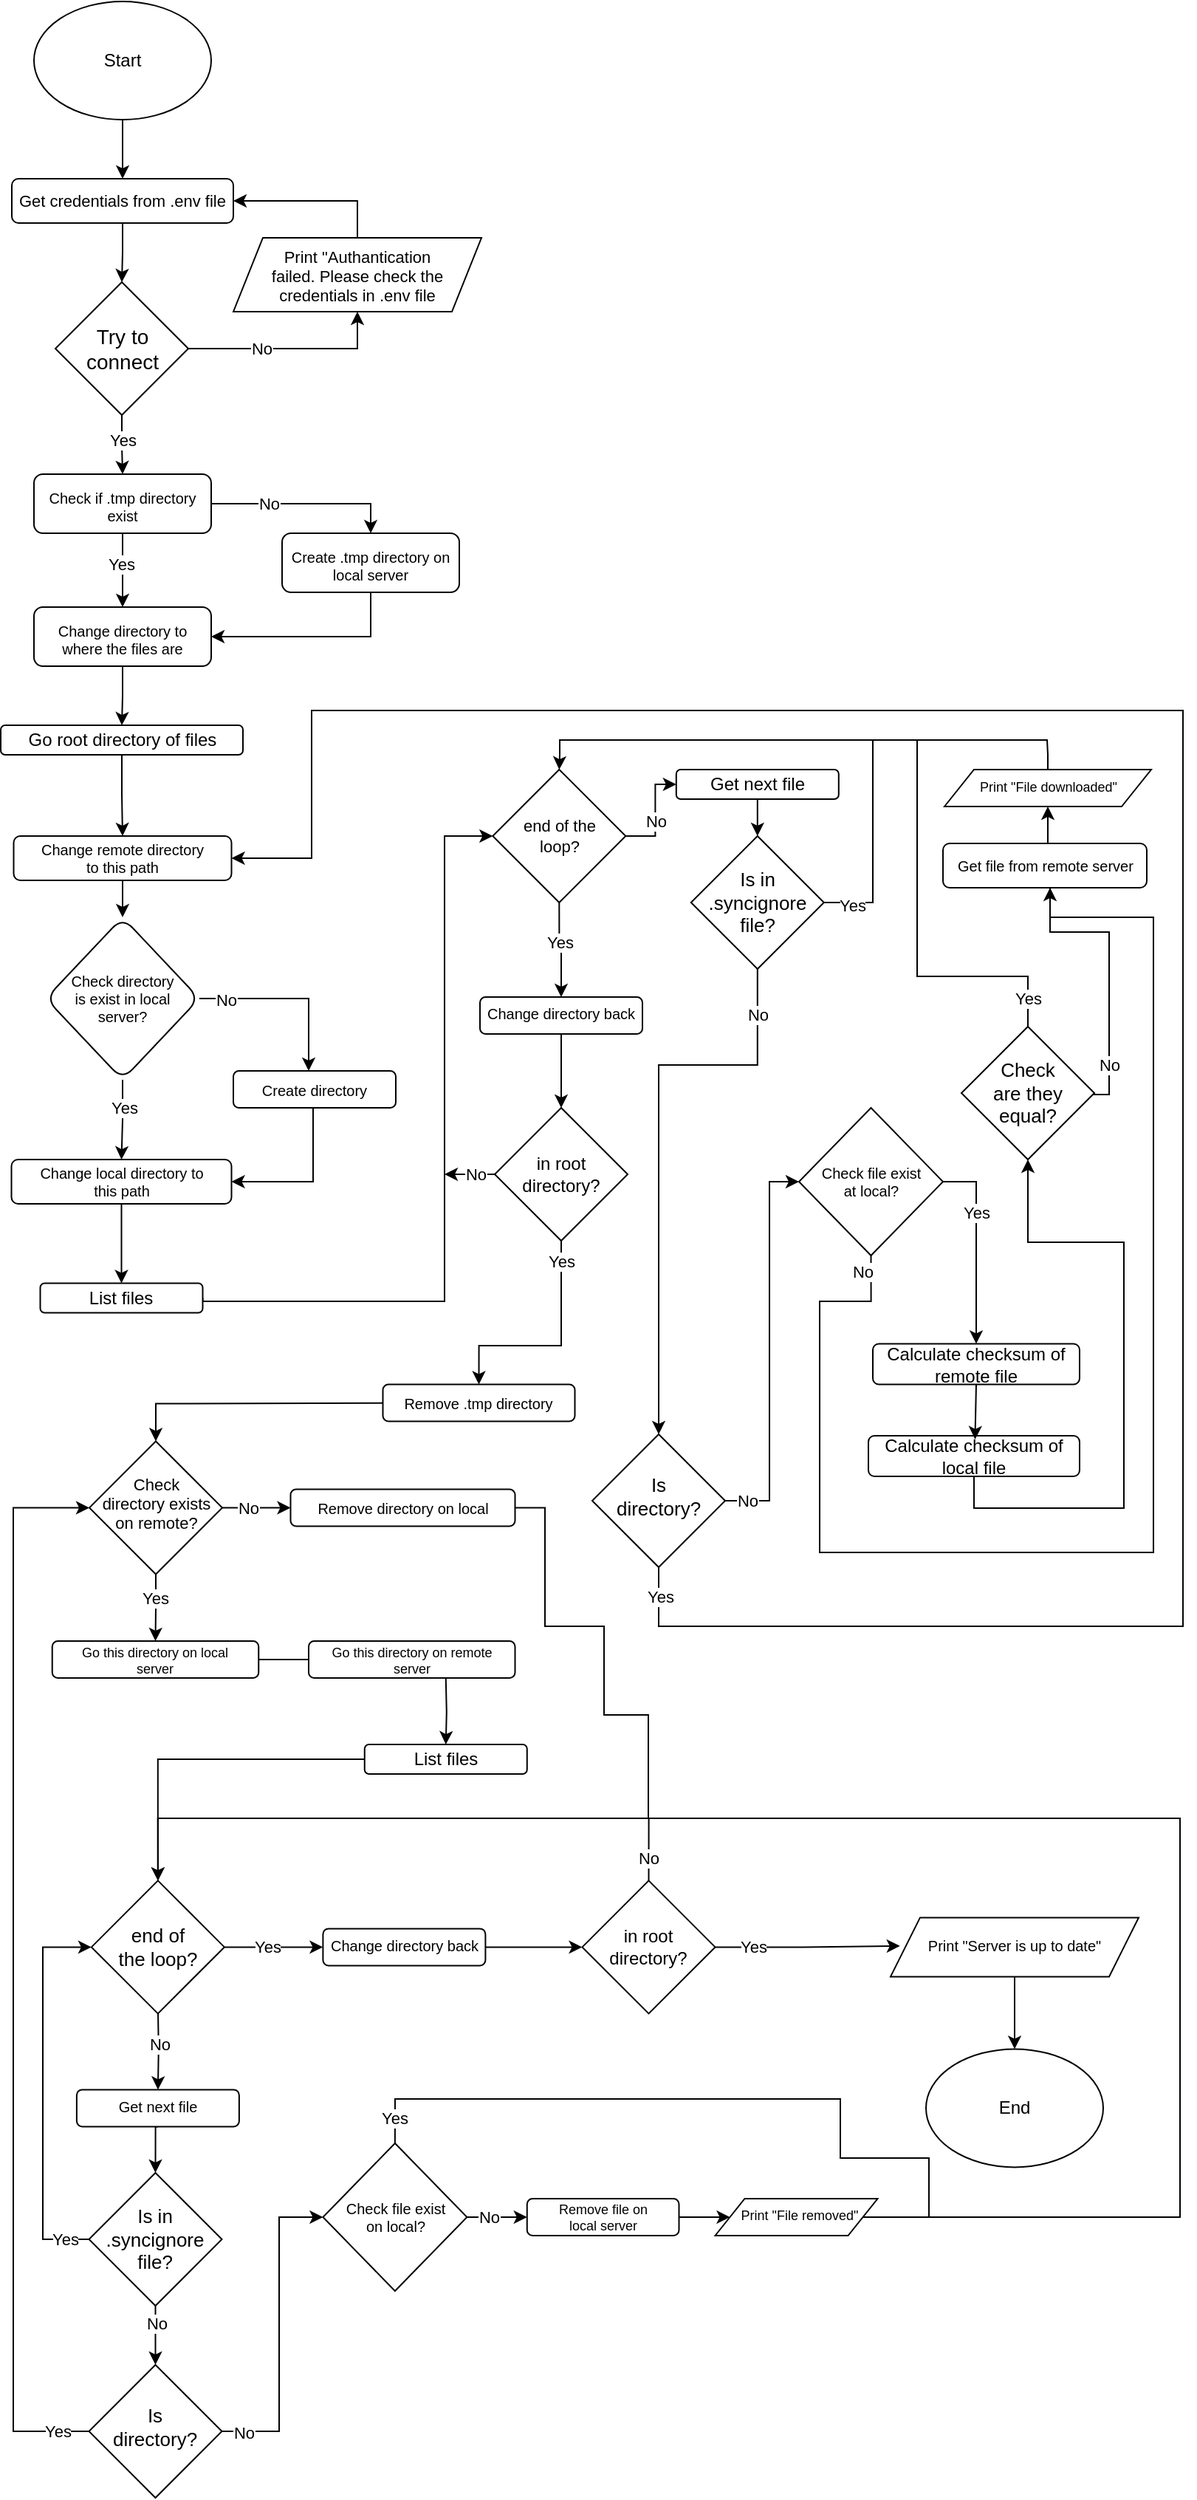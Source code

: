 <mxfile version="23.0.2" type="github">
  <diagram id="C5RBs43oDa-KdzZeNtuy" name="Page-1">
    <mxGraphModel dx="1485" dy="853" grid="1" gridSize="10" guides="1" tooltips="1" connect="1" arrows="1" fold="1" page="1" pageScale="1" pageWidth="827" pageHeight="1169" math="0" shadow="0">
      <root>
        <mxCell id="WIyWlLk6GJQsqaUBKTNV-0" />
        <mxCell id="WIyWlLk6GJQsqaUBKTNV-1" parent="WIyWlLk6GJQsqaUBKTNV-0" />
        <mxCell id="TgfNzg3K9k1XrxcihakO-2" style="edgeStyle=orthogonalEdgeStyle;rounded=0;orthogonalLoop=1;jettySize=auto;html=1;exitX=0.5;exitY=1;exitDx=0;exitDy=0;entryX=0.5;entryY=0;entryDx=0;entryDy=0;" parent="WIyWlLk6GJQsqaUBKTNV-1" source="TgfNzg3K9k1XrxcihakO-0" target="TgfNzg3K9k1XrxcihakO-1" edge="1">
          <mxGeometry relative="1" as="geometry" />
        </mxCell>
        <mxCell id="TgfNzg3K9k1XrxcihakO-0" value="Start" style="ellipse;whiteSpace=wrap;html=1;" parent="WIyWlLk6GJQsqaUBKTNV-1" vertex="1">
          <mxGeometry x="34" y="20" width="120" height="80" as="geometry" />
        </mxCell>
        <mxCell id="TgfNzg3K9k1XrxcihakO-6" style="edgeStyle=orthogonalEdgeStyle;rounded=0;orthogonalLoop=1;jettySize=auto;html=1;exitX=0.5;exitY=1;exitDx=0;exitDy=0;entryX=0.5;entryY=0;entryDx=0;entryDy=0;" parent="WIyWlLk6GJQsqaUBKTNV-1" source="TgfNzg3K9k1XrxcihakO-1" target="TgfNzg3K9k1XrxcihakO-5" edge="1">
          <mxGeometry relative="1" as="geometry" />
        </mxCell>
        <mxCell id="TgfNzg3K9k1XrxcihakO-1" value="Get credentials from .env file" style="rounded=1;whiteSpace=wrap;html=1;fontSize=11;glass=0;strokeWidth=1;shadow=0;" parent="WIyWlLk6GJQsqaUBKTNV-1" vertex="1">
          <mxGeometry x="19" y="140" width="150" height="30" as="geometry" />
        </mxCell>
        <mxCell id="TgfNzg3K9k1XrxcihakO-7" style="edgeStyle=orthogonalEdgeStyle;rounded=0;orthogonalLoop=1;jettySize=auto;html=1;exitX=1;exitY=0.5;exitDx=0;exitDy=0;entryX=0.5;entryY=1;entryDx=0;entryDy=0;" parent="WIyWlLk6GJQsqaUBKTNV-1" source="TgfNzg3K9k1XrxcihakO-5" target="TgfNzg3K9k1XrxcihakO-10" edge="1">
          <mxGeometry relative="1" as="geometry">
            <mxPoint x="193.5" y="285" as="targetPoint" />
          </mxGeometry>
        </mxCell>
        <mxCell id="TgfNzg3K9k1XrxcihakO-9" value="No" style="edgeLabel;html=1;align=center;verticalAlign=middle;resizable=0;points=[];" parent="TgfNzg3K9k1XrxcihakO-7" vertex="1" connectable="0">
          <mxGeometry x="0.013" relative="1" as="geometry">
            <mxPoint x="-21" as="offset" />
          </mxGeometry>
        </mxCell>
        <mxCell id="TgfNzg3K9k1XrxcihakO-17" style="edgeStyle=orthogonalEdgeStyle;rounded=0;orthogonalLoop=1;jettySize=auto;html=1;exitX=0.5;exitY=1;exitDx=0;exitDy=0;entryX=0.5;entryY=0;entryDx=0;entryDy=0;" parent="WIyWlLk6GJQsqaUBKTNV-1" source="TgfNzg3K9k1XrxcihakO-5" target="n75NDWezAnSLOP8QhScl-0" edge="1">
          <mxGeometry relative="1" as="geometry">
            <mxPoint x="187.5" y="350" as="targetPoint" />
          </mxGeometry>
        </mxCell>
        <mxCell id="TgfNzg3K9k1XrxcihakO-82" value="Yes" style="edgeLabel;html=1;align=center;verticalAlign=middle;resizable=0;points=[];" parent="TgfNzg3K9k1XrxcihakO-17" vertex="1" connectable="0">
          <mxGeometry x="-0.227" relative="1" as="geometry">
            <mxPoint y="1" as="offset" />
          </mxGeometry>
        </mxCell>
        <mxCell id="TgfNzg3K9k1XrxcihakO-5" value="Try to connect" style="rhombus;whiteSpace=wrap;html=1;fontSize=14;" parent="WIyWlLk6GJQsqaUBKTNV-1" vertex="1">
          <mxGeometry x="48.5" y="210" width="90" height="90" as="geometry" />
        </mxCell>
        <mxCell id="TgfNzg3K9k1XrxcihakO-11" style="edgeStyle=orthogonalEdgeStyle;rounded=0;orthogonalLoop=1;jettySize=auto;html=1;exitX=0.5;exitY=0;exitDx=0;exitDy=0;entryX=1;entryY=0.5;entryDx=0;entryDy=0;" parent="WIyWlLk6GJQsqaUBKTNV-1" source="TgfNzg3K9k1XrxcihakO-10" target="TgfNzg3K9k1XrxcihakO-1" edge="1">
          <mxGeometry relative="1" as="geometry" />
        </mxCell>
        <mxCell id="TgfNzg3K9k1XrxcihakO-10" value="Print &quot;Authantication failed. Please check the credentials in .env file" style="shape=parallelogram;perimeter=parallelogramPerimeter;fixedSize=1;align=center;fontSize=11;verticalAlign=middle;whiteSpace=wrap;html=1;fontFamily=Helvetica;fontStyle=0;spacingTop=2;spacing=21;" parent="WIyWlLk6GJQsqaUBKTNV-1" vertex="1">
          <mxGeometry x="169" y="180" width="168" height="50" as="geometry" />
        </mxCell>
        <mxCell id="TgfNzg3K9k1XrxcihakO-19" style="edgeStyle=orthogonalEdgeStyle;rounded=0;orthogonalLoop=1;jettySize=auto;html=1;exitX=0.5;exitY=1;exitDx=0;exitDy=0;entryX=0.5;entryY=0;entryDx=0;entryDy=0;" parent="WIyWlLk6GJQsqaUBKTNV-1" source="TgfNzg3K9k1XrxcihakO-16" target="TgfNzg3K9k1XrxcihakO-18" edge="1">
          <mxGeometry relative="1" as="geometry" />
        </mxCell>
        <mxCell id="TgfNzg3K9k1XrxcihakO-16" value="Change directory to where the files are" style="rounded=1;whiteSpace=wrap;html=1;fontSize=10;glass=0;strokeWidth=1;shadow=0;spacingTop=4;spacing=5;" parent="WIyWlLk6GJQsqaUBKTNV-1" vertex="1">
          <mxGeometry x="34" y="430" width="120" height="40" as="geometry" />
        </mxCell>
        <mxCell id="n75NDWezAnSLOP8QhScl-15" value="" style="edgeStyle=orthogonalEdgeStyle;rounded=0;orthogonalLoop=1;jettySize=auto;html=1;entryX=0.5;entryY=0;entryDx=0;entryDy=0;" parent="WIyWlLk6GJQsqaUBKTNV-1" source="TgfNzg3K9k1XrxcihakO-18" target="n75NDWezAnSLOP8QhScl-24" edge="1">
          <mxGeometry relative="1" as="geometry">
            <mxPoint x="237.5" y="580" as="targetPoint" />
          </mxGeometry>
        </mxCell>
        <mxCell id="TgfNzg3K9k1XrxcihakO-18" value="Go root directory of files" style="rounded=1;whiteSpace=wrap;html=1;fontSize=12;glass=0;strokeWidth=1;shadow=0;" parent="WIyWlLk6GJQsqaUBKTNV-1" vertex="1">
          <mxGeometry x="11.5" y="510" width="164" height="20" as="geometry" />
        </mxCell>
        <mxCell id="TgfNzg3K9k1XrxcihakO-42" value="" style="edgeStyle=orthogonalEdgeStyle;rounded=0;orthogonalLoop=1;jettySize=auto;html=1;entryX=0;entryY=0.5;entryDx=0;entryDy=0;exitX=1;exitY=0.5;exitDx=0;exitDy=0;" parent="WIyWlLk6GJQsqaUBKTNV-1" source="ju0kMphm0oXRW3z62JwF-54" target="ju0kMphm0oXRW3z62JwF-53" edge="1">
          <mxGeometry relative="1" as="geometry">
            <mxPoint x="533.43" y="913" as="targetPoint" />
            <mxPoint x="436" y="605" as="sourcePoint" />
          </mxGeometry>
        </mxCell>
        <mxCell id="TgfNzg3K9k1XrxcihakO-84" value="No" style="edgeLabel;html=1;align=center;verticalAlign=middle;resizable=0;points=[];" parent="TgfNzg3K9k1XrxcihakO-42" vertex="1" connectable="0">
          <mxGeometry x="-0.278" y="2" relative="1" as="geometry">
            <mxPoint x="2" y="-5" as="offset" />
          </mxGeometry>
        </mxCell>
        <mxCell id="n75NDWezAnSLOP8QhScl-39" style="edgeStyle=orthogonalEdgeStyle;rounded=0;orthogonalLoop=1;jettySize=auto;html=1;exitX=0.5;exitY=1;exitDx=0;exitDy=0;entryX=0.5;entryY=0;entryDx=0;entryDy=0;" parent="WIyWlLk6GJQsqaUBKTNV-1" source="ju0kMphm0oXRW3z62JwF-54" target="n75NDWezAnSLOP8QhScl-42" edge="1">
          <mxGeometry relative="1" as="geometry">
            <mxPoint x="453.43" y="729" as="targetPoint" />
            <mxPoint x="391" y="650" as="sourcePoint" />
          </mxGeometry>
        </mxCell>
        <mxCell id="n75NDWezAnSLOP8QhScl-40" value="Yes" style="edgeLabel;html=1;align=center;verticalAlign=middle;resizable=0;points=[];" parent="n75NDWezAnSLOP8QhScl-39" vertex="1" connectable="0">
          <mxGeometry x="-0.042" y="1" relative="1" as="geometry">
            <mxPoint x="-1" y="-5" as="offset" />
          </mxGeometry>
        </mxCell>
        <mxCell id="TgfNzg3K9k1XrxcihakO-34" value="End" style="ellipse;whiteSpace=wrap;html=1;" parent="WIyWlLk6GJQsqaUBKTNV-1" vertex="1">
          <mxGeometry x="638" y="1406.19" width="120" height="80" as="geometry" />
        </mxCell>
        <mxCell id="TgfNzg3K9k1XrxcihakO-79" style="edgeStyle=orthogonalEdgeStyle;rounded=0;orthogonalLoop=1;jettySize=auto;html=1;endArrow=none;endFill=0;entryX=1;entryY=0.5;entryDx=0;entryDy=0;exitX=0.5;exitY=0;exitDx=0;exitDy=0;" parent="WIyWlLk6GJQsqaUBKTNV-1" source="ju0kMphm0oXRW3z62JwF-68" edge="1">
          <mxGeometry relative="1" as="geometry">
            <mxPoint x="580.43" y="520" as="targetPoint" />
            <Array as="points">
              <mxPoint x="721" y="530" />
              <mxPoint x="720" y="530" />
              <mxPoint x="720" y="520" />
            </Array>
            <mxPoint x="770" y="520" as="sourcePoint" />
          </mxGeometry>
        </mxCell>
        <mxCell id="ju0kMphm0oXRW3z62JwF-69" style="edgeStyle=orthogonalEdgeStyle;rounded=0;orthogonalLoop=1;jettySize=auto;html=1;exitX=0.5;exitY=0;exitDx=0;exitDy=0;entryX=0.5;entryY=1;entryDx=0;entryDy=0;" edge="1" parent="WIyWlLk6GJQsqaUBKTNV-1" source="TgfNzg3K9k1XrxcihakO-36" target="ju0kMphm0oXRW3z62JwF-68">
          <mxGeometry relative="1" as="geometry" />
        </mxCell>
        <mxCell id="TgfNzg3K9k1XrxcihakO-36" value="Get file from remote server" style="rounded=1;whiteSpace=wrap;html=1;fontSize=10;glass=0;strokeWidth=1;shadow=0;rotation=0;" parent="WIyWlLk6GJQsqaUBKTNV-1" vertex="1">
          <mxGeometry x="649.5" y="590" width="138" height="30" as="geometry" />
        </mxCell>
        <mxCell id="TgfNzg3K9k1XrxcihakO-75" style="edgeStyle=orthogonalEdgeStyle;rounded=0;orthogonalLoop=1;jettySize=auto;html=1;exitX=0.5;exitY=1;exitDx=0;exitDy=0;entryX=0.5;entryY=0;entryDx=0;entryDy=0;" parent="WIyWlLk6GJQsqaUBKTNV-1" source="TgfNzg3K9k1XrxcihakO-89" target="n75NDWezAnSLOP8QhScl-10" edge="1">
          <mxGeometry relative="1" as="geometry">
            <mxPoint x="976" y="931.5" as="sourcePoint" />
            <mxPoint x="462" y="980" as="targetPoint" />
            <Array as="points">
              <mxPoint x="524" y="740" />
              <mxPoint x="457" y="740" />
            </Array>
          </mxGeometry>
        </mxCell>
        <mxCell id="TgfNzg3K9k1XrxcihakO-76" value="No" style="edgeLabel;html=1;align=center;verticalAlign=middle;resizable=0;points=[];" parent="TgfNzg3K9k1XrxcihakO-75" vertex="1" connectable="0">
          <mxGeometry x="-0.037" y="2" relative="1" as="geometry">
            <mxPoint x="65" y="-86" as="offset" />
          </mxGeometry>
        </mxCell>
        <mxCell id="TgfNzg3K9k1XrxcihakO-54" value="Calculate checksum of remote file" style="rounded=1;whiteSpace=wrap;html=1;fontSize=12;glass=0;strokeWidth=1;shadow=0;spacing=1;verticalAlign=middle;" parent="WIyWlLk6GJQsqaUBKTNV-1" vertex="1">
          <mxGeometry x="602" y="928.75" width="140" height="27.5" as="geometry" />
        </mxCell>
        <mxCell id="TgfNzg3K9k1XrxcihakO-65" style="edgeStyle=orthogonalEdgeStyle;rounded=0;orthogonalLoop=1;jettySize=auto;html=1;entryX=0.5;entryY=1;entryDx=0;entryDy=0;exitX=0.5;exitY=1;exitDx=0;exitDy=0;" parent="WIyWlLk6GJQsqaUBKTNV-1" source="TgfNzg3K9k1XrxcihakO-85" target="TgfNzg3K9k1XrxcihakO-60" edge="1">
          <mxGeometry relative="1" as="geometry">
            <mxPoint x="985.42" y="899" as="sourcePoint" />
            <Array as="points">
              <mxPoint x="671" y="1040" />
              <mxPoint x="772" y="1040" />
              <mxPoint x="772" y="860" />
              <mxPoint x="707" y="860" />
            </Array>
          </mxGeometry>
        </mxCell>
        <mxCell id="TgfNzg3K9k1XrxcihakO-62" style="edgeStyle=orthogonalEdgeStyle;rounded=0;orthogonalLoop=1;jettySize=auto;html=1;exitX=0.5;exitY=0;exitDx=0;exitDy=0;endArrow=none;endFill=0;" parent="WIyWlLk6GJQsqaUBKTNV-1" source="TgfNzg3K9k1XrxcihakO-60" edge="1">
          <mxGeometry relative="1" as="geometry">
            <mxPoint x="451" y="520" as="targetPoint" />
            <Array as="points">
              <mxPoint x="707" y="680" />
              <mxPoint x="632" y="680" />
              <mxPoint x="632" y="520" />
            </Array>
          </mxGeometry>
        </mxCell>
        <mxCell id="n75NDWezAnSLOP8QhScl-38" value="Yes" style="edgeLabel;html=1;align=center;verticalAlign=middle;resizable=0;points=[];" parent="TgfNzg3K9k1XrxcihakO-62" vertex="1" connectable="0">
          <mxGeometry x="-0.843" y="-1" relative="1" as="geometry">
            <mxPoint x="1" y="16" as="offset" />
          </mxGeometry>
        </mxCell>
        <mxCell id="TgfNzg3K9k1XrxcihakO-66" style="edgeStyle=orthogonalEdgeStyle;rounded=0;orthogonalLoop=1;jettySize=auto;html=1;exitX=1;exitY=0.5;exitDx=0;exitDy=0;" parent="WIyWlLk6GJQsqaUBKTNV-1" source="TgfNzg3K9k1XrxcihakO-60" edge="1">
          <mxGeometry relative="1" as="geometry">
            <mxPoint x="722" y="620" as="targetPoint" />
            <Array as="points">
              <mxPoint x="752" y="760" />
              <mxPoint x="762" y="760" />
              <mxPoint x="762" y="650" />
              <mxPoint x="722" y="650" />
            </Array>
          </mxGeometry>
        </mxCell>
        <mxCell id="TgfNzg3K9k1XrxcihakO-67" value="No" style="edgeLabel;html=1;align=center;verticalAlign=middle;resizable=0;points=[];" parent="TgfNzg3K9k1XrxcihakO-66" vertex="1" connectable="0">
          <mxGeometry x="-0.292" y="-1" relative="1" as="geometry">
            <mxPoint x="-1" y="36" as="offset" />
          </mxGeometry>
        </mxCell>
        <mxCell id="TgfNzg3K9k1XrxcihakO-60" value="Check are they equal?" style="rhombus;whiteSpace=wrap;html=1;fontSize=13;spacing=18;" parent="WIyWlLk6GJQsqaUBKTNV-1" vertex="1">
          <mxGeometry x="662.0" y="714" width="90" height="90" as="geometry" />
        </mxCell>
        <mxCell id="TgfNzg3K9k1XrxcihakO-74" style="edgeStyle=orthogonalEdgeStyle;rounded=0;orthogonalLoop=1;jettySize=auto;html=1;exitX=1;exitY=0.5;exitDx=0;exitDy=0;entryX=0.5;entryY=0;entryDx=0;entryDy=0;" parent="WIyWlLk6GJQsqaUBKTNV-1" source="TgfNzg3K9k1XrxcihakO-71" target="TgfNzg3K9k1XrxcihakO-54" edge="1">
          <mxGeometry relative="1" as="geometry">
            <Array as="points">
              <mxPoint x="672" y="819" />
            </Array>
            <mxPoint x="692" y="910" as="targetPoint" />
          </mxGeometry>
        </mxCell>
        <mxCell id="TgfNzg3K9k1XrxcihakO-77" value="Yes" style="edgeLabel;html=1;align=center;verticalAlign=middle;resizable=0;points=[];" parent="TgfNzg3K9k1XrxcihakO-74" vertex="1" connectable="0">
          <mxGeometry x="-0.274" relative="1" as="geometry">
            <mxPoint y="-5" as="offset" />
          </mxGeometry>
        </mxCell>
        <mxCell id="TgfNzg3K9k1XrxcihakO-80" style="edgeStyle=orthogonalEdgeStyle;rounded=0;orthogonalLoop=1;jettySize=auto;html=1;exitX=0.5;exitY=1;exitDx=0;exitDy=0;endArrow=none;endFill=0;entryX=0.5;entryY=1;entryDx=0;entryDy=0;" parent="WIyWlLk6GJQsqaUBKTNV-1" source="TgfNzg3K9k1XrxcihakO-71" target="TgfNzg3K9k1XrxcihakO-36" edge="1">
          <mxGeometry relative="1" as="geometry">
            <mxPoint x="710" y="650" as="targetPoint" />
            <mxPoint x="1023.42" y="1056.5" as="sourcePoint" />
            <Array as="points">
              <mxPoint x="601" y="900" />
              <mxPoint x="566" y="900" />
              <mxPoint x="566" y="1070" />
              <mxPoint x="792" y="1070" />
              <mxPoint x="792" y="640" />
              <mxPoint x="722" y="640" />
            </Array>
          </mxGeometry>
        </mxCell>
        <mxCell id="TgfNzg3K9k1XrxcihakO-81" value="No" style="edgeLabel;html=1;align=center;verticalAlign=middle;resizable=0;points=[];rotation=0;" parent="TgfNzg3K9k1XrxcihakO-80" vertex="1" connectable="0">
          <mxGeometry x="-0.4" y="1" relative="1" as="geometry">
            <mxPoint x="-31" y="-189" as="offset" />
          </mxGeometry>
        </mxCell>
        <mxCell id="TgfNzg3K9k1XrxcihakO-71" value="Check file exist at local?" style="rhombus;whiteSpace=wrap;html=1;fontSize=10;spacing=13;" parent="WIyWlLk6GJQsqaUBKTNV-1" vertex="1">
          <mxGeometry x="552.0" y="769" width="97.5" height="100" as="geometry" />
        </mxCell>
        <mxCell id="TgfNzg3K9k1XrxcihakO-85" value="Calculate checksum of local file" style="rounded=1;whiteSpace=wrap;html=1;fontSize=12;glass=0;strokeWidth=1;shadow=0;spacing=1;verticalAlign=middle;" parent="WIyWlLk6GJQsqaUBKTNV-1" vertex="1">
          <mxGeometry x="599" y="991" width="143" height="27.5" as="geometry" />
        </mxCell>
        <mxCell id="n75NDWezAnSLOP8QhScl-46" style="edgeStyle=orthogonalEdgeStyle;rounded=0;orthogonalLoop=1;jettySize=auto;html=1;exitX=1;exitY=0.5;exitDx=0;exitDy=0;entryX=0.5;entryY=0;entryDx=0;entryDy=0;" parent="WIyWlLk6GJQsqaUBKTNV-1" source="TgfNzg3K9k1XrxcihakO-89" target="ju0kMphm0oXRW3z62JwF-54" edge="1">
          <mxGeometry relative="1" as="geometry">
            <mxPoint x="320" y="520" as="targetPoint" />
            <Array as="points">
              <mxPoint x="602" y="630" />
              <mxPoint x="602" y="520" />
              <mxPoint x="390" y="520" />
              <mxPoint x="390" y="530" />
              <mxPoint x="390" y="530" />
            </Array>
          </mxGeometry>
        </mxCell>
        <mxCell id="n75NDWezAnSLOP8QhScl-47" value="Yes" style="edgeLabel;html=1;align=center;verticalAlign=middle;resizable=0;points=[];" parent="n75NDWezAnSLOP8QhScl-46" vertex="1" connectable="0">
          <mxGeometry x="-0.777" relative="1" as="geometry">
            <mxPoint x="-14" y="11" as="offset" />
          </mxGeometry>
        </mxCell>
        <mxCell id="TgfNzg3K9k1XrxcihakO-89" value="Is in .syncignore file?" style="rhombus;whiteSpace=wrap;html=1;fontSize=13;spacing=18;" parent="WIyWlLk6GJQsqaUBKTNV-1" vertex="1">
          <mxGeometry x="478.9" y="585" width="90" height="90" as="geometry" />
        </mxCell>
        <mxCell id="n75NDWezAnSLOP8QhScl-2" style="edgeStyle=orthogonalEdgeStyle;rounded=0;orthogonalLoop=1;jettySize=auto;html=1;exitX=1;exitY=0.5;exitDx=0;exitDy=0;entryX=0.5;entryY=0;entryDx=0;entryDy=0;" parent="WIyWlLk6GJQsqaUBKTNV-1" source="n75NDWezAnSLOP8QhScl-0" target="n75NDWezAnSLOP8QhScl-1" edge="1">
          <mxGeometry relative="1" as="geometry" />
        </mxCell>
        <mxCell id="n75NDWezAnSLOP8QhScl-4" value="No" style="edgeLabel;html=1;align=center;verticalAlign=middle;resizable=0;points=[];" parent="n75NDWezAnSLOP8QhScl-2" vertex="1" connectable="0">
          <mxGeometry x="-0.039" y="-1" relative="1" as="geometry">
            <mxPoint x="-23" y="-1" as="offset" />
          </mxGeometry>
        </mxCell>
        <mxCell id="n75NDWezAnSLOP8QhScl-5" style="edgeStyle=orthogonalEdgeStyle;rounded=0;orthogonalLoop=1;jettySize=auto;html=1;exitX=0.5;exitY=1;exitDx=0;exitDy=0;entryX=0.5;entryY=0;entryDx=0;entryDy=0;" parent="WIyWlLk6GJQsqaUBKTNV-1" source="n75NDWezAnSLOP8QhScl-0" target="TgfNzg3K9k1XrxcihakO-16" edge="1">
          <mxGeometry relative="1" as="geometry" />
        </mxCell>
        <mxCell id="n75NDWezAnSLOP8QhScl-6" value="Yes" style="edgeLabel;html=1;align=center;verticalAlign=middle;resizable=0;points=[];" parent="n75NDWezAnSLOP8QhScl-5" vertex="1" connectable="0">
          <mxGeometry x="-0.152" y="2" relative="1" as="geometry">
            <mxPoint x="-3" as="offset" />
          </mxGeometry>
        </mxCell>
        <mxCell id="n75NDWezAnSLOP8QhScl-0" value="Check if .tmp directory exist" style="rounded=1;whiteSpace=wrap;html=1;fontSize=10;glass=0;strokeWidth=1;shadow=0;spacingTop=4;spacing=5;" parent="WIyWlLk6GJQsqaUBKTNV-1" vertex="1">
          <mxGeometry x="34" y="340" width="120" height="40" as="geometry" />
        </mxCell>
        <mxCell id="n75NDWezAnSLOP8QhScl-3" style="edgeStyle=orthogonalEdgeStyle;rounded=0;orthogonalLoop=1;jettySize=auto;html=1;exitX=0.5;exitY=1;exitDx=0;exitDy=0;entryX=1;entryY=0.5;entryDx=0;entryDy=0;" parent="WIyWlLk6GJQsqaUBKTNV-1" source="n75NDWezAnSLOP8QhScl-1" target="TgfNzg3K9k1XrxcihakO-16" edge="1">
          <mxGeometry relative="1" as="geometry">
            <Array as="points">
              <mxPoint x="262" y="450" />
            </Array>
          </mxGeometry>
        </mxCell>
        <mxCell id="n75NDWezAnSLOP8QhScl-1" value="Create .tmp directory on local server" style="rounded=1;whiteSpace=wrap;html=1;fontSize=10;glass=0;strokeWidth=1;shadow=0;spacingTop=4;spacing=5;" parent="WIyWlLk6GJQsqaUBKTNV-1" vertex="1">
          <mxGeometry x="202" y="380" width="120" height="40" as="geometry" />
        </mxCell>
        <mxCell id="n75NDWezAnSLOP8QhScl-8" style="edgeStyle=orthogonalEdgeStyle;rounded=0;orthogonalLoop=1;jettySize=auto;html=1;exitX=0.5;exitY=1;exitDx=0;exitDy=0;entryX=0.5;entryY=0;entryDx=0;entryDy=0;" parent="WIyWlLk6GJQsqaUBKTNV-1" source="n75NDWezAnSLOP8QhScl-7" target="TgfNzg3K9k1XrxcihakO-34" edge="1">
          <mxGeometry relative="1" as="geometry">
            <Array as="points" />
          </mxGeometry>
        </mxCell>
        <mxCell id="n75NDWezAnSLOP8QhScl-7" value="Print &quot;Server is up to date&quot;" style="shape=parallelogram;perimeter=parallelogramPerimeter;fixedSize=1;align=center;fontSize=10;verticalAlign=middle;whiteSpace=wrap;html=1;fontFamily=Helvetica;fontStyle=0;spacingTop=2;spacing=21;spacingBottom=4;" parent="WIyWlLk6GJQsqaUBKTNV-1" vertex="1">
          <mxGeometry x="614" y="1317.19" width="168" height="40" as="geometry" />
        </mxCell>
        <mxCell id="n75NDWezAnSLOP8QhScl-33" style="edgeStyle=orthogonalEdgeStyle;rounded=0;orthogonalLoop=1;jettySize=auto;html=1;entryX=1;entryY=0.5;entryDx=0;entryDy=0;exitX=0.5;exitY=1;exitDx=0;exitDy=0;" parent="WIyWlLk6GJQsqaUBKTNV-1" source="n75NDWezAnSLOP8QhScl-10" target="n75NDWezAnSLOP8QhScl-24" edge="1">
          <mxGeometry relative="1" as="geometry">
            <Array as="points">
              <mxPoint x="457" y="1120" />
              <mxPoint x="812" y="1120" />
              <mxPoint x="812" y="500" />
              <mxPoint x="222" y="500" />
              <mxPoint x="222" y="600" />
            </Array>
            <mxPoint x="492" y="1120" as="sourcePoint" />
          </mxGeometry>
        </mxCell>
        <mxCell id="n75NDWezAnSLOP8QhScl-37" value="Yes" style="edgeLabel;html=1;align=center;verticalAlign=middle;resizable=0;points=[];" parent="n75NDWezAnSLOP8QhScl-33" vertex="1" connectable="0">
          <mxGeometry x="-0.953" relative="1" as="geometry">
            <mxPoint x="-1" y="-20" as="offset" />
          </mxGeometry>
        </mxCell>
        <mxCell id="n75NDWezAnSLOP8QhScl-10" value="Is directory?" style="rhombus;whiteSpace=wrap;html=1;fontSize=13;spacing=18;spacingBottom=6;" parent="WIyWlLk6GJQsqaUBKTNV-1" vertex="1">
          <mxGeometry x="412.0" y="990" width="90" height="90" as="geometry" />
        </mxCell>
        <mxCell id="n75NDWezAnSLOP8QhScl-11" style="edgeStyle=orthogonalEdgeStyle;rounded=0;orthogonalLoop=1;jettySize=auto;html=1;exitX=1;exitY=0.5;exitDx=0;exitDy=0;entryX=0;entryY=0.5;entryDx=0;entryDy=0;" parent="WIyWlLk6GJQsqaUBKTNV-1" source="n75NDWezAnSLOP8QhScl-10" target="TgfNzg3K9k1XrxcihakO-71" edge="1">
          <mxGeometry relative="1" as="geometry">
            <mxPoint x="486" y="1024.5" as="sourcePoint" />
            <mxPoint x="542" y="818.5" as="targetPoint" />
            <Array as="points">
              <mxPoint x="532" y="1035" />
              <mxPoint x="532" y="819" />
            </Array>
          </mxGeometry>
        </mxCell>
        <mxCell id="n75NDWezAnSLOP8QhScl-12" value="No" style="edgeLabel;html=1;align=center;verticalAlign=middle;resizable=0;points=[];" parent="n75NDWezAnSLOP8QhScl-11" vertex="1" connectable="0">
          <mxGeometry x="-0.668" y="-1" relative="1" as="geometry">
            <mxPoint x="-16" y="14" as="offset" />
          </mxGeometry>
        </mxCell>
        <mxCell id="n75NDWezAnSLOP8QhScl-18" value="" style="edgeStyle=orthogonalEdgeStyle;rounded=0;orthogonalLoop=1;jettySize=auto;html=1;" parent="WIyWlLk6GJQsqaUBKTNV-1" source="n75NDWezAnSLOP8QhScl-14" target="n75NDWezAnSLOP8QhScl-17" edge="1">
          <mxGeometry relative="1" as="geometry">
            <Array as="points">
              <mxPoint x="220" y="695" />
            </Array>
          </mxGeometry>
        </mxCell>
        <mxCell id="n75NDWezAnSLOP8QhScl-23" value="No" style="edgeLabel;html=1;align=center;verticalAlign=middle;resizable=0;points=[];" parent="n75NDWezAnSLOP8QhScl-18" vertex="1" connectable="0">
          <mxGeometry x="-0.26" y="-2" relative="1" as="geometry">
            <mxPoint x="-28" y="-1" as="offset" />
          </mxGeometry>
        </mxCell>
        <mxCell id="n75NDWezAnSLOP8QhScl-14" value="Check directory is exist in local server?" style="rhombus;whiteSpace=wrap;html=1;rounded=1;glass=0;strokeWidth=1;shadow=0;fontSize=10;spacing=15;" parent="WIyWlLk6GJQsqaUBKTNV-1" vertex="1">
          <mxGeometry x="42" y="640" width="104" height="110" as="geometry" />
        </mxCell>
        <mxCell id="n75NDWezAnSLOP8QhScl-26" style="edgeStyle=orthogonalEdgeStyle;rounded=0;orthogonalLoop=1;jettySize=auto;html=1;entryX=1;entryY=0.5;entryDx=0;entryDy=0;exitX=0.5;exitY=1;exitDx=0;exitDy=0;" parent="WIyWlLk6GJQsqaUBKTNV-1" source="n75NDWezAnSLOP8QhScl-17" target="n75NDWezAnSLOP8QhScl-21" edge="1">
          <mxGeometry relative="1" as="geometry">
            <Array as="points">
              <mxPoint x="223" y="819" />
            </Array>
          </mxGeometry>
        </mxCell>
        <mxCell id="n75NDWezAnSLOP8QhScl-17" value="Create directory" style="whiteSpace=wrap;html=1;fontSize=10;rounded=1;glass=0;strokeWidth=1;shadow=0;spacing=15;" parent="WIyWlLk6GJQsqaUBKTNV-1" vertex="1">
          <mxGeometry x="169" y="744" width="110" height="25" as="geometry" />
        </mxCell>
        <mxCell id="n75NDWezAnSLOP8QhScl-22" style="edgeStyle=orthogonalEdgeStyle;rounded=0;orthogonalLoop=1;jettySize=auto;html=1;exitX=0.5;exitY=1;exitDx=0;exitDy=0;entryX=0.5;entryY=0;entryDx=0;entryDy=0;" parent="WIyWlLk6GJQsqaUBKTNV-1" source="n75NDWezAnSLOP8QhScl-14" target="n75NDWezAnSLOP8QhScl-21" edge="1">
          <mxGeometry relative="1" as="geometry">
            <mxPoint x="216" y="855" as="sourcePoint" />
          </mxGeometry>
        </mxCell>
        <mxCell id="n75NDWezAnSLOP8QhScl-27" value="Yes" style="edgeLabel;html=1;align=center;verticalAlign=middle;resizable=0;points=[];" parent="n75NDWezAnSLOP8QhScl-22" vertex="1" connectable="0">
          <mxGeometry x="-0.328" y="1" relative="1" as="geometry">
            <mxPoint as="offset" />
          </mxGeometry>
        </mxCell>
        <mxCell id="n75NDWezAnSLOP8QhScl-30" style="edgeStyle=orthogonalEdgeStyle;rounded=0;orthogonalLoop=1;jettySize=auto;html=1;exitX=0.5;exitY=1;exitDx=0;exitDy=0;entryX=0.5;entryY=0;entryDx=0;entryDy=0;" parent="WIyWlLk6GJQsqaUBKTNV-1" source="n75NDWezAnSLOP8QhScl-21" target="n75NDWezAnSLOP8QhScl-28" edge="1">
          <mxGeometry relative="1" as="geometry" />
        </mxCell>
        <mxCell id="n75NDWezAnSLOP8QhScl-21" value="Change local directory to this path" style="whiteSpace=wrap;html=1;fontSize=10;rounded=1;glass=0;strokeWidth=1;shadow=0;spacing=15;" parent="WIyWlLk6GJQsqaUBKTNV-1" vertex="1">
          <mxGeometry x="18.75" y="804" width="149" height="30" as="geometry" />
        </mxCell>
        <mxCell id="n75NDWezAnSLOP8QhScl-25" style="edgeStyle=orthogonalEdgeStyle;rounded=0;orthogonalLoop=1;jettySize=auto;html=1;exitX=0.5;exitY=1;exitDx=0;exitDy=0;entryX=0.5;entryY=0;entryDx=0;entryDy=0;" parent="WIyWlLk6GJQsqaUBKTNV-1" source="n75NDWezAnSLOP8QhScl-24" target="n75NDWezAnSLOP8QhScl-14" edge="1">
          <mxGeometry relative="1" as="geometry" />
        </mxCell>
        <mxCell id="n75NDWezAnSLOP8QhScl-24" value="Change remote directory to this path" style="whiteSpace=wrap;html=1;fontSize=10;rounded=1;glass=0;strokeWidth=1;shadow=0;spacing=15;" parent="WIyWlLk6GJQsqaUBKTNV-1" vertex="1">
          <mxGeometry x="20.25" y="585" width="147.5" height="30" as="geometry" />
        </mxCell>
        <mxCell id="n75NDWezAnSLOP8QhScl-31" style="edgeStyle=orthogonalEdgeStyle;rounded=0;orthogonalLoop=1;jettySize=auto;html=1;entryX=0;entryY=0.5;entryDx=0;entryDy=0;exitX=1;exitY=0.5;exitDx=0;exitDy=0;" parent="WIyWlLk6GJQsqaUBKTNV-1" source="n75NDWezAnSLOP8QhScl-28" target="ju0kMphm0oXRW3z62JwF-54" edge="1">
          <mxGeometry relative="1" as="geometry">
            <mxPoint x="182" y="880" as="sourcePoint" />
            <mxPoint x="346" y="605" as="targetPoint" />
            <Array as="points">
              <mxPoint x="148" y="900" />
              <mxPoint x="312" y="900" />
              <mxPoint x="312" y="585" />
            </Array>
          </mxGeometry>
        </mxCell>
        <mxCell id="n75NDWezAnSLOP8QhScl-28" value="List files" style="rounded=1;whiteSpace=wrap;html=1;fontSize=12;glass=0;strokeWidth=1;shadow=0;" parent="WIyWlLk6GJQsqaUBKTNV-1" vertex="1">
          <mxGeometry x="38.25" y="887.75" width="110" height="20" as="geometry" />
        </mxCell>
        <mxCell id="n75NDWezAnSLOP8QhScl-35" style="edgeStyle=orthogonalEdgeStyle;rounded=0;orthogonalLoop=1;jettySize=auto;html=1;exitX=0.5;exitY=1;exitDx=0;exitDy=0;entryX=0.5;entryY=0;entryDx=0;entryDy=0;" parent="WIyWlLk6GJQsqaUBKTNV-1" source="n75NDWezAnSLOP8QhScl-34" target="ju0kMphm0oXRW3z62JwF-0" edge="1">
          <mxGeometry relative="1" as="geometry">
            <mxPoint x="320" y="980" as="targetPoint" />
            <Array as="points">
              <mxPoint x="391" y="930" />
              <mxPoint x="335" y="930" />
            </Array>
          </mxGeometry>
        </mxCell>
        <mxCell id="n75NDWezAnSLOP8QhScl-36" value="Yes" style="edgeLabel;html=1;align=center;verticalAlign=middle;resizable=0;points=[];" parent="n75NDWezAnSLOP8QhScl-35" vertex="1" connectable="0">
          <mxGeometry x="-0.2" relative="1" as="geometry">
            <mxPoint y="-47" as="offset" />
          </mxGeometry>
        </mxCell>
        <mxCell id="n75NDWezAnSLOP8QhScl-48" style="edgeStyle=orthogonalEdgeStyle;rounded=0;orthogonalLoop=1;jettySize=auto;html=1;exitX=0;exitY=0.5;exitDx=0;exitDy=0;endArrow=classic;endFill=1;" parent="WIyWlLk6GJQsqaUBKTNV-1" source="n75NDWezAnSLOP8QhScl-34" edge="1">
          <mxGeometry relative="1" as="geometry">
            <mxPoint x="312" y="814" as="targetPoint" />
          </mxGeometry>
        </mxCell>
        <mxCell id="n75NDWezAnSLOP8QhScl-49" value="No" style="edgeLabel;html=1;align=center;verticalAlign=middle;resizable=0;points=[];" parent="n75NDWezAnSLOP8QhScl-48" vertex="1" connectable="0">
          <mxGeometry x="-0.124" y="1" relative="1" as="geometry">
            <mxPoint x="2" y="-1" as="offset" />
          </mxGeometry>
        </mxCell>
        <mxCell id="n75NDWezAnSLOP8QhScl-34" value="in root directory?" style="rhombus;whiteSpace=wrap;html=1;fontSize=12;spacing=11;" parent="WIyWlLk6GJQsqaUBKTNV-1" vertex="1">
          <mxGeometry x="346" y="769" width="90" height="90" as="geometry" />
        </mxCell>
        <mxCell id="n75NDWezAnSLOP8QhScl-43" style="edgeStyle=orthogonalEdgeStyle;rounded=0;orthogonalLoop=1;jettySize=auto;html=1;exitX=0.5;exitY=1;exitDx=0;exitDy=0;entryX=0.5;entryY=0;entryDx=0;entryDy=0;" parent="WIyWlLk6GJQsqaUBKTNV-1" source="n75NDWezAnSLOP8QhScl-42" target="n75NDWezAnSLOP8QhScl-34" edge="1">
          <mxGeometry relative="1" as="geometry" />
        </mxCell>
        <mxCell id="n75NDWezAnSLOP8QhScl-42" value="Change directory back" style="whiteSpace=wrap;html=1;fontSize=10;rounded=1;glass=0;strokeWidth=1;shadow=0;spacing=2;spacingBottom=3;" parent="WIyWlLk6GJQsqaUBKTNV-1" vertex="1">
          <mxGeometry x="336" y="694" width="110" height="25" as="geometry" />
        </mxCell>
        <mxCell id="n75NDWezAnSLOP8QhScl-53" style="edgeStyle=orthogonalEdgeStyle;rounded=0;orthogonalLoop=1;jettySize=auto;html=1;exitX=0.5;exitY=1;exitDx=0;exitDy=0;entryX=0.505;entryY=0.089;entryDx=0;entryDy=0;entryPerimeter=0;" parent="WIyWlLk6GJQsqaUBKTNV-1" source="TgfNzg3K9k1XrxcihakO-54" target="TgfNzg3K9k1XrxcihakO-85" edge="1">
          <mxGeometry relative="1" as="geometry" />
        </mxCell>
        <mxCell id="ju0kMphm0oXRW3z62JwF-2" style="edgeStyle=orthogonalEdgeStyle;rounded=0;orthogonalLoop=1;jettySize=auto;html=1;exitX=0;exitY=0.5;exitDx=0;exitDy=0;entryX=0.5;entryY=0;entryDx=0;entryDy=0;" edge="1" parent="WIyWlLk6GJQsqaUBKTNV-1" target="ju0kMphm0oXRW3z62JwF-1">
          <mxGeometry relative="1" as="geometry">
            <mxPoint x="293.25" y="968.75" as="sourcePoint" />
          </mxGeometry>
        </mxCell>
        <mxCell id="ju0kMphm0oXRW3z62JwF-0" value="Remove .tmp directory" style="whiteSpace=wrap;html=1;fontSize=10;rounded=1;glass=0;strokeWidth=1;shadow=0;spacing=15;" vertex="1" parent="WIyWlLk6GJQsqaUBKTNV-1">
          <mxGeometry x="270.25" y="956.25" width="130" height="25" as="geometry" />
        </mxCell>
        <mxCell id="ju0kMphm0oXRW3z62JwF-4" style="edgeStyle=orthogonalEdgeStyle;rounded=0;orthogonalLoop=1;jettySize=auto;html=1;exitX=1;exitY=0.5;exitDx=0;exitDy=0;entryX=0;entryY=0.5;entryDx=0;entryDy=0;" edge="1" parent="WIyWlLk6GJQsqaUBKTNV-1" source="ju0kMphm0oXRW3z62JwF-1" target="ju0kMphm0oXRW3z62JwF-3">
          <mxGeometry relative="1" as="geometry" />
        </mxCell>
        <mxCell id="ju0kMphm0oXRW3z62JwF-5" value="No" style="edgeLabel;html=1;align=center;verticalAlign=middle;resizable=0;points=[];" vertex="1" connectable="0" parent="ju0kMphm0oXRW3z62JwF-4">
          <mxGeometry x="-0.262" y="2" relative="1" as="geometry">
            <mxPoint y="2" as="offset" />
          </mxGeometry>
        </mxCell>
        <mxCell id="ju0kMphm0oXRW3z62JwF-7" style="edgeStyle=orthogonalEdgeStyle;rounded=0;orthogonalLoop=1;jettySize=auto;html=1;exitX=0.5;exitY=1;exitDx=0;exitDy=0;entryX=0.5;entryY=0;entryDx=0;entryDy=0;" edge="1" parent="WIyWlLk6GJQsqaUBKTNV-1" source="ju0kMphm0oXRW3z62JwF-1" target="ju0kMphm0oXRW3z62JwF-6">
          <mxGeometry relative="1" as="geometry" />
        </mxCell>
        <mxCell id="ju0kMphm0oXRW3z62JwF-20" value="Yes" style="edgeLabel;html=1;align=center;verticalAlign=middle;resizable=0;points=[];" vertex="1" connectable="0" parent="ju0kMphm0oXRW3z62JwF-7">
          <mxGeometry x="-0.304" y="1" relative="1" as="geometry">
            <mxPoint x="-2" as="offset" />
          </mxGeometry>
        </mxCell>
        <mxCell id="ju0kMphm0oXRW3z62JwF-1" value="Check directory exists on remote?" style="rhombus;whiteSpace=wrap;html=1;fontSize=11;spacing=9;spacingBottom=6;spacingRight=0;" vertex="1" parent="WIyWlLk6GJQsqaUBKTNV-1">
          <mxGeometry x="71.5" y="994.75" width="90" height="90" as="geometry" />
        </mxCell>
        <mxCell id="ju0kMphm0oXRW3z62JwF-56" style="edgeStyle=orthogonalEdgeStyle;rounded=0;orthogonalLoop=1;jettySize=auto;html=1;exitX=1;exitY=0.5;exitDx=0;exitDy=0;endArrow=none;endFill=0;" edge="1" parent="WIyWlLk6GJQsqaUBKTNV-1" source="ju0kMphm0oXRW3z62JwF-3">
          <mxGeometry relative="1" as="geometry">
            <mxPoint x="450" y="1250" as="targetPoint" />
            <Array as="points">
              <mxPoint x="380" y="1040" />
              <mxPoint x="380" y="1120" />
              <mxPoint x="420" y="1120" />
              <mxPoint x="420" y="1180" />
              <mxPoint x="450" y="1180" />
            </Array>
          </mxGeometry>
        </mxCell>
        <mxCell id="ju0kMphm0oXRW3z62JwF-3" value="Remove directory on local" style="whiteSpace=wrap;html=1;fontSize=10;rounded=1;glass=0;strokeWidth=1;shadow=0;spacing=15;" vertex="1" parent="WIyWlLk6GJQsqaUBKTNV-1">
          <mxGeometry x="207.75" y="1027.25" width="152" height="25" as="geometry" />
        </mxCell>
        <mxCell id="ju0kMphm0oXRW3z62JwF-9" style="edgeStyle=orthogonalEdgeStyle;rounded=0;orthogonalLoop=1;jettySize=auto;html=1;exitX=1;exitY=0.5;exitDx=0;exitDy=0;entryX=0;entryY=0.5;entryDx=0;entryDy=0;" edge="1" parent="WIyWlLk6GJQsqaUBKTNV-1" source="ju0kMphm0oXRW3z62JwF-6">
          <mxGeometry relative="1" as="geometry">
            <mxPoint x="243" y="1142.5" as="targetPoint" />
          </mxGeometry>
        </mxCell>
        <mxCell id="ju0kMphm0oXRW3z62JwF-6" value="Go this directory on local server" style="whiteSpace=wrap;html=1;fontSize=9;rounded=1;glass=0;strokeWidth=1;shadow=0;spacing=15;" vertex="1" parent="WIyWlLk6GJQsqaUBKTNV-1">
          <mxGeometry x="46.37" y="1130" width="139.75" height="25" as="geometry" />
        </mxCell>
        <mxCell id="ju0kMphm0oXRW3z62JwF-14" style="edgeStyle=orthogonalEdgeStyle;rounded=0;orthogonalLoop=1;jettySize=auto;html=1;exitX=0.5;exitY=1;exitDx=0;exitDy=0;entryX=0.5;entryY=0;entryDx=0;entryDy=0;" edge="1" parent="WIyWlLk6GJQsqaUBKTNV-1" target="ju0kMphm0oXRW3z62JwF-12">
          <mxGeometry relative="1" as="geometry">
            <mxPoint x="312.875" y="1155" as="sourcePoint" />
          </mxGeometry>
        </mxCell>
        <mxCell id="ju0kMphm0oXRW3z62JwF-10" value="Go this directory on remote server" style="whiteSpace=wrap;html=1;fontSize=9;rounded=1;glass=0;strokeWidth=1;shadow=0;spacing=15;" vertex="1" parent="WIyWlLk6GJQsqaUBKTNV-1">
          <mxGeometry x="220" y="1130" width="139.75" height="25" as="geometry" />
        </mxCell>
        <mxCell id="ju0kMphm0oXRW3z62JwF-16" style="edgeStyle=orthogonalEdgeStyle;rounded=0;orthogonalLoop=1;jettySize=auto;html=1;exitX=0;exitY=0.5;exitDx=0;exitDy=0;entryX=0.5;entryY=0;entryDx=0;entryDy=0;" edge="1" parent="WIyWlLk6GJQsqaUBKTNV-1" source="ju0kMphm0oXRW3z62JwF-12" target="ju0kMphm0oXRW3z62JwF-37">
          <mxGeometry relative="1" as="geometry">
            <mxPoint x="116.24" y="1205" as="targetPoint" />
          </mxGeometry>
        </mxCell>
        <mxCell id="ju0kMphm0oXRW3z62JwF-12" value="List files" style="rounded=1;whiteSpace=wrap;html=1;fontSize=12;glass=0;strokeWidth=1;shadow=0;" vertex="1" parent="WIyWlLk6GJQsqaUBKTNV-1">
          <mxGeometry x="257.88" y="1200" width="110" height="20" as="geometry" />
        </mxCell>
        <mxCell id="ju0kMphm0oXRW3z62JwF-18" style="edgeStyle=orthogonalEdgeStyle;rounded=0;orthogonalLoop=1;jettySize=auto;html=1;exitX=0.5;exitY=1;exitDx=0;exitDy=0;entryX=0.5;entryY=0;entryDx=0;entryDy=0;" edge="1" parent="WIyWlLk6GJQsqaUBKTNV-1" source="ju0kMphm0oXRW3z62JwF-15" target="ju0kMphm0oXRW3z62JwF-23">
          <mxGeometry relative="1" as="geometry">
            <mxPoint x="116.25" y="1620" as="targetPoint" />
          </mxGeometry>
        </mxCell>
        <mxCell id="ju0kMphm0oXRW3z62JwF-19" value="No" style="edgeLabel;html=1;align=center;verticalAlign=middle;resizable=0;points=[];" vertex="1" connectable="0" parent="ju0kMphm0oXRW3z62JwF-18">
          <mxGeometry x="-0.41" relative="1" as="geometry">
            <mxPoint as="offset" />
          </mxGeometry>
        </mxCell>
        <mxCell id="ju0kMphm0oXRW3z62JwF-57" style="edgeStyle=orthogonalEdgeStyle;rounded=0;orthogonalLoop=1;jettySize=auto;html=1;exitX=0;exitY=0.5;exitDx=0;exitDy=0;entryX=0;entryY=0.5;entryDx=0;entryDy=0;" edge="1" parent="WIyWlLk6GJQsqaUBKTNV-1" source="ju0kMphm0oXRW3z62JwF-15" target="ju0kMphm0oXRW3z62JwF-37">
          <mxGeometry relative="1" as="geometry">
            <Array as="points">
              <mxPoint x="40" y="1535" />
              <mxPoint x="40" y="1337" />
            </Array>
          </mxGeometry>
        </mxCell>
        <mxCell id="ju0kMphm0oXRW3z62JwF-58" value="Yes" style="edgeLabel;html=1;align=center;verticalAlign=middle;resizable=0;points=[];" vertex="1" connectable="0" parent="ju0kMphm0oXRW3z62JwF-57">
          <mxGeometry x="-0.82" y="-1" relative="1" as="geometry">
            <mxPoint x="7" y="1" as="offset" />
          </mxGeometry>
        </mxCell>
        <mxCell id="ju0kMphm0oXRW3z62JwF-15" value="Is in .syncignore file?" style="rhombus;whiteSpace=wrap;html=1;fontSize=13;spacing=18;" vertex="1" parent="WIyWlLk6GJQsqaUBKTNV-1">
          <mxGeometry x="71.25" y="1490" width="90" height="90" as="geometry" />
        </mxCell>
        <mxCell id="ju0kMphm0oXRW3z62JwF-24" style="edgeStyle=orthogonalEdgeStyle;rounded=0;orthogonalLoop=1;jettySize=auto;html=1;exitX=0;exitY=0.5;exitDx=0;exitDy=0;entryX=0;entryY=0.5;entryDx=0;entryDy=0;" edge="1" parent="WIyWlLk6GJQsqaUBKTNV-1" source="ju0kMphm0oXRW3z62JwF-23" target="ju0kMphm0oXRW3z62JwF-1">
          <mxGeometry relative="1" as="geometry">
            <Array as="points">
              <mxPoint x="20" y="1665" />
              <mxPoint x="20" y="1040" />
            </Array>
          </mxGeometry>
        </mxCell>
        <mxCell id="ju0kMphm0oXRW3z62JwF-25" value="Yes" style="edgeLabel;html=1;align=center;verticalAlign=middle;resizable=0;points=[];" vertex="1" connectable="0" parent="ju0kMphm0oXRW3z62JwF-24">
          <mxGeometry x="-0.906" y="1" relative="1" as="geometry">
            <mxPoint x="12" y="-1" as="offset" />
          </mxGeometry>
        </mxCell>
        <mxCell id="ju0kMphm0oXRW3z62JwF-27" style="edgeStyle=orthogonalEdgeStyle;rounded=0;orthogonalLoop=1;jettySize=auto;html=1;exitX=1;exitY=0.5;exitDx=0;exitDy=0;entryX=0;entryY=0.5;entryDx=0;entryDy=0;" edge="1" parent="WIyWlLk6GJQsqaUBKTNV-1" source="ju0kMphm0oXRW3z62JwF-23" target="ju0kMphm0oXRW3z62JwF-26">
          <mxGeometry relative="1" as="geometry">
            <Array as="points">
              <mxPoint x="200" y="1665" />
              <mxPoint x="200" y="1520" />
            </Array>
          </mxGeometry>
        </mxCell>
        <mxCell id="ju0kMphm0oXRW3z62JwF-28" value="No" style="edgeLabel;html=1;align=center;verticalAlign=middle;resizable=0;points=[];" vertex="1" connectable="0" parent="ju0kMphm0oXRW3z62JwF-27">
          <mxGeometry x="-0.021" relative="1" as="geometry">
            <mxPoint x="-24" y="66" as="offset" />
          </mxGeometry>
        </mxCell>
        <mxCell id="ju0kMphm0oXRW3z62JwF-23" value="Is directory?" style="rhombus;whiteSpace=wrap;html=1;fontSize=13;spacing=18;spacingBottom=6;" vertex="1" parent="WIyWlLk6GJQsqaUBKTNV-1">
          <mxGeometry x="71.25" y="1620" width="90" height="90" as="geometry" />
        </mxCell>
        <mxCell id="ju0kMphm0oXRW3z62JwF-32" style="edgeStyle=orthogonalEdgeStyle;rounded=0;orthogonalLoop=1;jettySize=auto;html=1;exitX=1;exitY=0.5;exitDx=0;exitDy=0;entryX=0;entryY=0.5;entryDx=0;entryDy=0;" edge="1" parent="WIyWlLk6GJQsqaUBKTNV-1" source="ju0kMphm0oXRW3z62JwF-26" target="ju0kMphm0oXRW3z62JwF-31">
          <mxGeometry relative="1" as="geometry" />
        </mxCell>
        <mxCell id="ju0kMphm0oXRW3z62JwF-34" value="No" style="edgeLabel;html=1;align=center;verticalAlign=middle;resizable=0;points=[];" vertex="1" connectable="0" parent="ju0kMphm0oXRW3z62JwF-32">
          <mxGeometry x="-0.239" relative="1" as="geometry">
            <mxPoint x="-1" as="offset" />
          </mxGeometry>
        </mxCell>
        <mxCell id="ju0kMphm0oXRW3z62JwF-62" style="edgeStyle=orthogonalEdgeStyle;rounded=0;orthogonalLoop=1;jettySize=auto;html=1;exitX=0.5;exitY=0;exitDx=0;exitDy=0;endArrow=none;endFill=0;" edge="1" parent="WIyWlLk6GJQsqaUBKTNV-1" source="ju0kMphm0oXRW3z62JwF-26">
          <mxGeometry relative="1" as="geometry">
            <mxPoint x="640" y="1520" as="targetPoint" />
            <Array as="points">
              <mxPoint x="278" y="1440" />
              <mxPoint x="580" y="1440" />
              <mxPoint x="580" y="1480" />
              <mxPoint x="640" y="1480" />
            </Array>
          </mxGeometry>
        </mxCell>
        <mxCell id="ju0kMphm0oXRW3z62JwF-64" value="Yes" style="edgeLabel;html=1;align=center;verticalAlign=middle;resizable=0;points=[];" vertex="1" connectable="0" parent="ju0kMphm0oXRW3z62JwF-62">
          <mxGeometry x="-0.928" y="1" relative="1" as="geometry">
            <mxPoint as="offset" />
          </mxGeometry>
        </mxCell>
        <mxCell id="ju0kMphm0oXRW3z62JwF-26" value="Check file exist on local?" style="rhombus;whiteSpace=wrap;html=1;fontSize=10;spacing=13;" vertex="1" parent="WIyWlLk6GJQsqaUBKTNV-1">
          <mxGeometry x="229.7" y="1470" width="97.5" height="100" as="geometry" />
        </mxCell>
        <mxCell id="ju0kMphm0oXRW3z62JwF-61" style="edgeStyle=orthogonalEdgeStyle;rounded=0;orthogonalLoop=1;jettySize=auto;html=1;exitX=1;exitY=0.5;exitDx=0;exitDy=0;endArrow=none;endFill=0;" edge="1" parent="WIyWlLk6GJQsqaUBKTNV-1" source="ju0kMphm0oXRW3z62JwF-67">
          <mxGeometry relative="1" as="geometry">
            <mxPoint x="431.28" y="1250" as="targetPoint" />
            <mxPoint x="614" y="1520" as="sourcePoint" />
            <Array as="points">
              <mxPoint x="590" y="1520" />
              <mxPoint x="810" y="1520" />
              <mxPoint x="810" y="1250" />
            </Array>
          </mxGeometry>
        </mxCell>
        <mxCell id="ju0kMphm0oXRW3z62JwF-66" style="edgeStyle=orthogonalEdgeStyle;rounded=0;orthogonalLoop=1;jettySize=auto;html=1;exitX=1;exitY=0.5;exitDx=0;exitDy=0;entryX=0;entryY=0.5;entryDx=0;entryDy=0;" edge="1" parent="WIyWlLk6GJQsqaUBKTNV-1" source="ju0kMphm0oXRW3z62JwF-31" target="ju0kMphm0oXRW3z62JwF-67">
          <mxGeometry relative="1" as="geometry">
            <mxPoint x="511.13" y="1520" as="targetPoint" />
          </mxGeometry>
        </mxCell>
        <mxCell id="ju0kMphm0oXRW3z62JwF-31" value="Remove file on local server" style="whiteSpace=wrap;html=1;fontSize=9;rounded=1;glass=0;strokeWidth=1;shadow=0;spacing=15;" vertex="1" parent="WIyWlLk6GJQsqaUBKTNV-1">
          <mxGeometry x="367.88" y="1507.5" width="102.87" height="25" as="geometry" />
        </mxCell>
        <mxCell id="ju0kMphm0oXRW3z62JwF-36" style="edgeStyle=orthogonalEdgeStyle;rounded=0;orthogonalLoop=1;jettySize=auto;html=1;exitX=0.5;exitY=1;exitDx=0;exitDy=0;entryX=0.5;entryY=0;entryDx=0;entryDy=0;" edge="1" parent="WIyWlLk6GJQsqaUBKTNV-1" target="ju0kMphm0oXRW3z62JwF-59">
          <mxGeometry relative="1" as="geometry">
            <mxPoint x="117.94" y="1377.19" as="sourcePoint" />
            <mxPoint x="250" y="1410" as="targetPoint" />
          </mxGeometry>
        </mxCell>
        <mxCell id="ju0kMphm0oXRW3z62JwF-38" value="No" style="edgeLabel;html=1;align=center;verticalAlign=middle;resizable=0;points=[];" vertex="1" connectable="0" parent="ju0kMphm0oXRW3z62JwF-36">
          <mxGeometry x="-0.085" y="1" relative="1" as="geometry">
            <mxPoint x="-1" as="offset" />
          </mxGeometry>
        </mxCell>
        <mxCell id="ju0kMphm0oXRW3z62JwF-40" style="edgeStyle=orthogonalEdgeStyle;rounded=0;orthogonalLoop=1;jettySize=auto;html=1;exitX=1;exitY=0.5;exitDx=0;exitDy=0;entryX=0;entryY=0.5;entryDx=0;entryDy=0;" edge="1" parent="WIyWlLk6GJQsqaUBKTNV-1" source="ju0kMphm0oXRW3z62JwF-37" target="ju0kMphm0oXRW3z62JwF-39">
          <mxGeometry relative="1" as="geometry" />
        </mxCell>
        <mxCell id="ju0kMphm0oXRW3z62JwF-41" value="Yes" style="edgeLabel;html=1;align=center;verticalAlign=middle;resizable=0;points=[];" vertex="1" connectable="0" parent="ju0kMphm0oXRW3z62JwF-40">
          <mxGeometry x="-0.135" y="1" relative="1" as="geometry">
            <mxPoint y="1" as="offset" />
          </mxGeometry>
        </mxCell>
        <mxCell id="ju0kMphm0oXRW3z62JwF-37" value="end of the loop?" style="rhombus;whiteSpace=wrap;html=1;fontSize=13;spacing=18;" vertex="1" parent="WIyWlLk6GJQsqaUBKTNV-1">
          <mxGeometry x="72.94" y="1292.19" width="90" height="90" as="geometry" />
        </mxCell>
        <mxCell id="ju0kMphm0oXRW3z62JwF-43" style="edgeStyle=orthogonalEdgeStyle;rounded=0;orthogonalLoop=1;jettySize=auto;html=1;exitX=1;exitY=0.5;exitDx=0;exitDy=0;entryX=0;entryY=0.5;entryDx=0;entryDy=0;" edge="1" parent="WIyWlLk6GJQsqaUBKTNV-1" source="ju0kMphm0oXRW3z62JwF-39" target="ju0kMphm0oXRW3z62JwF-42">
          <mxGeometry relative="1" as="geometry" />
        </mxCell>
        <mxCell id="ju0kMphm0oXRW3z62JwF-39" value="Change directory back" style="whiteSpace=wrap;html=1;fontSize=10;rounded=1;glass=0;strokeWidth=1;shadow=0;spacing=2;spacingBottom=3;" vertex="1" parent="WIyWlLk6GJQsqaUBKTNV-1">
          <mxGeometry x="229.7" y="1324.69" width="110" height="25" as="geometry" />
        </mxCell>
        <mxCell id="ju0kMphm0oXRW3z62JwF-44" style="edgeStyle=orthogonalEdgeStyle;rounded=0;orthogonalLoop=1;jettySize=auto;html=1;exitX=0.5;exitY=0;exitDx=0;exitDy=0;entryX=0.5;entryY=0;entryDx=0;entryDy=0;" edge="1" parent="WIyWlLk6GJQsqaUBKTNV-1" source="ju0kMphm0oXRW3z62JwF-42" target="ju0kMphm0oXRW3z62JwF-37">
          <mxGeometry relative="1" as="geometry">
            <Array as="points">
              <mxPoint x="450" y="1250" />
              <mxPoint x="118" y="1250" />
            </Array>
          </mxGeometry>
        </mxCell>
        <mxCell id="ju0kMphm0oXRW3z62JwF-45" value="No" style="edgeLabel;html=1;align=center;verticalAlign=middle;resizable=0;points=[];" vertex="1" connectable="0" parent="ju0kMphm0oXRW3z62JwF-44">
          <mxGeometry x="-0.91" y="2" relative="1" as="geometry">
            <mxPoint x="1" y="4" as="offset" />
          </mxGeometry>
        </mxCell>
        <mxCell id="ju0kMphm0oXRW3z62JwF-42" value="in root directory?" style="rhombus;whiteSpace=wrap;html=1;fontSize=12;spacing=11;" vertex="1" parent="WIyWlLk6GJQsqaUBKTNV-1">
          <mxGeometry x="405.25" y="1292.19" width="90" height="90" as="geometry" />
        </mxCell>
        <mxCell id="ju0kMphm0oXRW3z62JwF-46" style="edgeStyle=orthogonalEdgeStyle;rounded=0;orthogonalLoop=1;jettySize=auto;html=1;exitX=1;exitY=0.5;exitDx=0;exitDy=0;entryX=0.038;entryY=0.481;entryDx=0;entryDy=0;entryPerimeter=0;" edge="1" parent="WIyWlLk6GJQsqaUBKTNV-1" source="ju0kMphm0oXRW3z62JwF-42" target="n75NDWezAnSLOP8QhScl-7">
          <mxGeometry relative="1" as="geometry" />
        </mxCell>
        <mxCell id="ju0kMphm0oXRW3z62JwF-47" value="Yes" style="edgeLabel;html=1;align=center;verticalAlign=middle;resizable=0;points=[];" vertex="1" connectable="0" parent="ju0kMphm0oXRW3z62JwF-46">
          <mxGeometry x="-0.261" y="1" relative="1" as="geometry">
            <mxPoint x="-21" y="1" as="offset" />
          </mxGeometry>
        </mxCell>
        <mxCell id="ju0kMphm0oXRW3z62JwF-55" style="edgeStyle=orthogonalEdgeStyle;rounded=0;orthogonalLoop=1;jettySize=auto;html=1;exitX=0.5;exitY=1;exitDx=0;exitDy=0;entryX=0.5;entryY=0;entryDx=0;entryDy=0;" edge="1" parent="WIyWlLk6GJQsqaUBKTNV-1" source="ju0kMphm0oXRW3z62JwF-53" target="TgfNzg3K9k1XrxcihakO-89">
          <mxGeometry relative="1" as="geometry" />
        </mxCell>
        <mxCell id="ju0kMphm0oXRW3z62JwF-53" value="Get next file" style="rounded=1;whiteSpace=wrap;html=1;fontSize=12;glass=0;strokeWidth=1;shadow=0;" vertex="1" parent="WIyWlLk6GJQsqaUBKTNV-1">
          <mxGeometry x="468.9" y="540" width="110" height="20" as="geometry" />
        </mxCell>
        <mxCell id="ju0kMphm0oXRW3z62JwF-54" value="end of the loop?" style="rhombus;whiteSpace=wrap;html=1;fontSize=11;spacing=8;" vertex="1" parent="WIyWlLk6GJQsqaUBKTNV-1">
          <mxGeometry x="344.65" y="540" width="90" height="90" as="geometry" />
        </mxCell>
        <mxCell id="ju0kMphm0oXRW3z62JwF-60" style="edgeStyle=orthogonalEdgeStyle;rounded=0;orthogonalLoop=1;jettySize=auto;html=1;exitX=0.5;exitY=1;exitDx=0;exitDy=0;entryX=0.5;entryY=0;entryDx=0;entryDy=0;" edge="1" parent="WIyWlLk6GJQsqaUBKTNV-1" source="ju0kMphm0oXRW3z62JwF-59" target="ju0kMphm0oXRW3z62JwF-15">
          <mxGeometry relative="1" as="geometry" />
        </mxCell>
        <mxCell id="ju0kMphm0oXRW3z62JwF-59" value="Get next file" style="whiteSpace=wrap;html=1;fontSize=10;rounded=1;glass=0;strokeWidth=1;shadow=0;spacing=2;spacingBottom=3;" vertex="1" parent="WIyWlLk6GJQsqaUBKTNV-1">
          <mxGeometry x="62.94" y="1433.69" width="110" height="25" as="geometry" />
        </mxCell>
        <mxCell id="ju0kMphm0oXRW3z62JwF-67" value="Print &quot;File removed&quot;" style="shape=parallelogram;perimeter=parallelogramPerimeter;fixedSize=1;align=center;fontSize=9;verticalAlign=middle;whiteSpace=wrap;html=1;fontFamily=Helvetica;fontStyle=0;spacingTop=2;spacing=0;spacingBottom=4;spacingLeft=5;" vertex="1" parent="WIyWlLk6GJQsqaUBKTNV-1">
          <mxGeometry x="495.25" y="1507.5" width="110" height="25" as="geometry" />
        </mxCell>
        <mxCell id="ju0kMphm0oXRW3z62JwF-68" value="Print &quot;File downloaded&quot;" style="shape=parallelogram;perimeter=parallelogramPerimeter;fixedSize=1;align=center;fontSize=9;verticalAlign=middle;whiteSpace=wrap;html=1;fontFamily=Helvetica;fontStyle=0;spacingTop=2;spacing=0;spacingBottom=4;" vertex="1" parent="WIyWlLk6GJQsqaUBKTNV-1">
          <mxGeometry x="650.5" y="540" width="140" height="25" as="geometry" />
        </mxCell>
      </root>
    </mxGraphModel>
  </diagram>
</mxfile>

